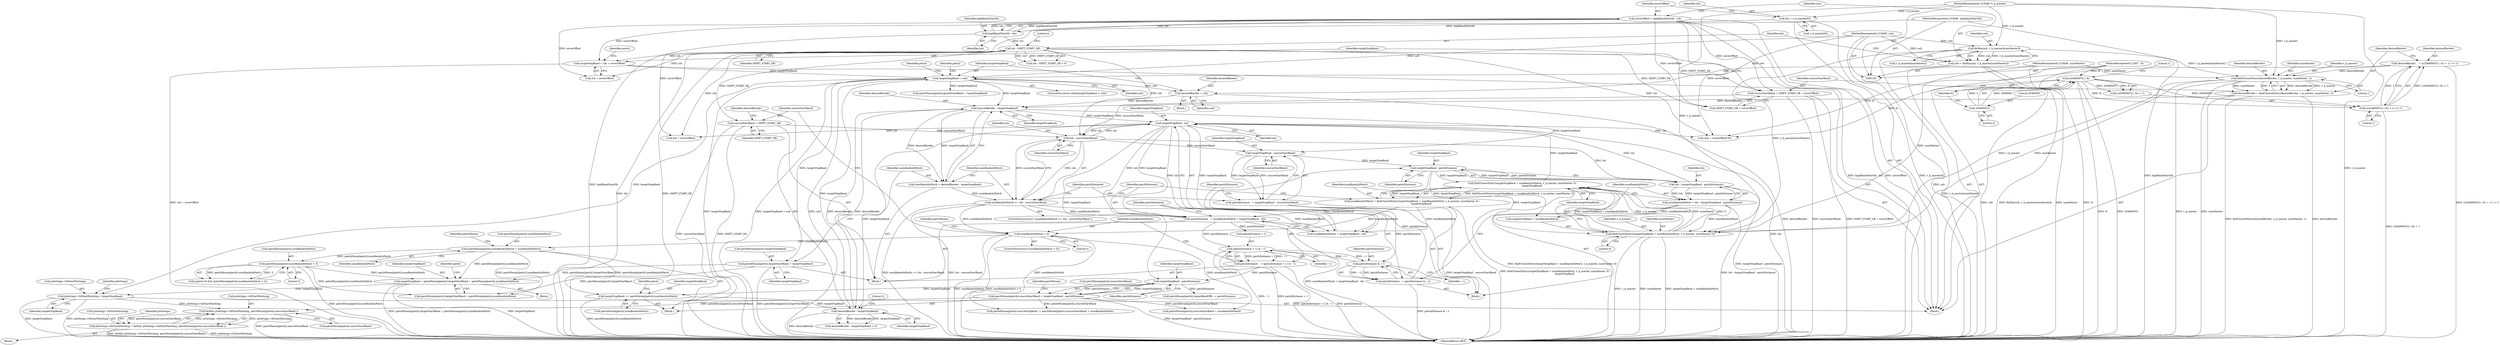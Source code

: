 digraph "0_Android_8e3be529372892e20ccf196809bc73276c822189_0@array" {
"1000438" [label="(Call,fixMin( pSettings->lbStartPatching, patchParam[patch].sourceStartBand ))"];
"1000412" [label="(Call,pSettings->lbStartPatching = targetStopBand)"];
"1000226" [label="(Call,targetStopBand < usb)"];
"1000217" [label="(Call,targetStopBand = lsb + xoverOffset)"];
"1000187" [label="(Call,lsb - SHIFT_START_SB)"];
"1000173" [label="(Call,highBandStartSb - lsb)"];
"1000138" [label="(MethodParameterIn,UCHAR  highBandStartSb)"];
"1000165" [label="(Call,lsb = v_k_master[0])"];
"1000139" [label="(MethodParameterIn,UCHAR *v_k_master)"];
"1000171" [label="(Call,xoverOffset = highBandStartSb - lsb)"];
"1000360" [label="(Call,desiredBorder - targetStopBand)"];
"1000253" [label="(Call,desiredBorder - targetStopBand)"];
"1000205" [label="(Call,desiredBorder = findClosestEntry(desiredBorder, v_k_master, numMaster, 1))"];
"1000207" [label="(Call,findClosestEntry(desiredBorder, v_k_master, numMaster, 1))"];
"1000194" [label="(Call,desiredBorder    = (((2048000*2) / fs) + 1) >> 1)"];
"1000196" [label="(Call,(((2048000*2) / fs) + 1) >> 1)"];
"1000198" [label="(Call,(2048000*2) / fs)"];
"1000199" [label="(Call,2048000*2)"];
"1000144" [label="(MethodParameterIn,UINT   fs)"];
"1000180" [label="(Call,fixMin(usb, v_k_master[numMaster]))"];
"1000143" [label="(MethodParameterIn,UCHAR  usb)"];
"1000140" [label="(MethodParameterIn,UCHAR  numMaster)"];
"1000365" [label="(Call,desiredBorder = usb)"];
"1000295" [label="(Call,targetStopBand - lsb)"];
"1000282" [label="(Call,findClosestEntry(targetStopBand + numBandsInPatch, v_k_master, numMaster, 0) -\n                        targetStopBand)"];
"1000283" [label="(Call,findClosestEntry(targetStopBand + numBandsInPatch, v_k_master, numMaster, 0))"];
"1000277" [label="(Call,targetStopBand - patchDistance)"];
"1000265" [label="(Call,targetStopBand - sourceStartBand)"];
"1000259" [label="(Call,lsb - sourceStartBand)"];
"1000355" [label="(Call,sourceStartBand = SHIFT_START_SB)"];
"1000212" [label="(Call,sourceStartBand = SHIFT_START_SB + xoverOffset)"];
"1000268" [label="(Call,patchDistance   = patchDistance & ~1)"];
"1000270" [label="(Call,patchDistance & ~1)"];
"1000263" [label="(Call,patchDistance   = targetStopBand - sourceStartBand)"];
"1000300" [label="(Call,(patchDistance + 1) & ~1)"];
"1000291" [label="(Call,patchDistance   = numBandsInPatch + targetStopBand - lsb)"];
"1000257" [label="(Call,numBandsInPatch >= lsb - sourceStartBand)"];
"1000251" [label="(Call,numBandsInPatch = desiredBorder - targetStopBand)"];
"1000280" [label="(Call,numBandsInPatch = findClosestEntry(targetStopBand + numBandsInPatch, v_k_master, numMaster, 0) -\n                        targetStopBand)"];
"1000273" [label="(Call,numBandsInPatch = lsb - (targetStopBand - patchDistance))"];
"1000275" [label="(Call,lsb - (targetStopBand - patchDistance))"];
"1000346" [label="(Call,targetStopBand += patchParam[patch].numBandsInPatch)"];
"1000326" [label="(Call,patchParam[patch].numBandsInPatch = numBandsInPatch)"];
"1000306" [label="(Call,numBandsInPatch > 0)"];
"1000316" [label="(Call,targetStopBand - patchDistance)"];
"1000298" [label="(Call,patchDistance   = (patchDistance + 1) & ~1)"];
"1000178" [label="(Call,usb = fixMin(usb, v_k_master[numMaster]))"];
"1000385" [label="(Call,targetStopBand = patchParam[patch].targetStartBand + patchParam[patch].numBandsInPatch)"];
"1000244" [label="(Call,patchParam[patch].targetStartBand = targetStopBand)"];
"1000375" [label="(Call,patchParam[patch].numBandsInPatch < 3)"];
"1000434" [label="(Call,pSettings->lbStartPatching = fixMin( pSettings->lbStartPatching, patchParam[patch].sourceStartBand ))"];
"1000438" [label="(Call,fixMin( pSettings->lbStartPatching, patchParam[patch].sourceStartBand ))"];
"1000310" [label="(Call,patchParam[patch].sourceStartBand = targetStopBand - patchDistance)"];
"1000281" [label="(Identifier,numBandsInPatch)"];
"1000273" [label="(Call,numBandsInPatch = lsb - (targetStopBand - patchDistance))"];
"1000188" [label="(Identifier,lsb)"];
"1000364" [label="(Block,)"];
"1000354" [label="(Identifier,patch)"];
"1000439" [label="(Call,pSettings->lbStartPatching)"];
"1000266" [label="(Identifier,targetStopBand)"];
"1000381" [label="(Literal,3)"];
"1000262" [label="(Block,)"];
"1000371" [label="(Call,(patch>0) && (patchParam[patch].numBandsInPatch < 3))"];
"1000205" [label="(Call,desiredBorder = findClosestEntry(desiredBorder, v_k_master, numMaster, 1))"];
"1000219" [label="(Call,lsb + xoverOffset)"];
"1000199" [label="(Call,2048000*2)"];
"1000291" [label="(Call,patchDistance   = numBandsInPatch + targetStopBand - lsb)"];
"1000310" [label="(Call,patchParam[patch].sourceStartBand = targetStopBand - patchDistance)"];
"1000194" [label="(Call,desiredBorder    = (((2048000*2) / fs) + 1) >> 1)"];
"1000186" [label="(Call,lsb - SHIFT_START_SB < 4)"];
"1000369" [label="(Identifier,patch)"];
"1000347" [label="(Identifier,targetStopBand)"];
"1000257" [label="(Call,numBandsInPatch >= lsb - sourceStartBand)"];
"1000327" [label="(Call,patchParam[patch].numBandsInPatch)"];
"1000208" [label="(Identifier,desiredBorder)"];
"1000300" [label="(Call,(patchDistance + 1) & ~1)"];
"1000270" [label="(Call,patchDistance & ~1)"];
"1000309" [label="(Block,)"];
"1000166" [label="(Identifier,lsb)"];
"1000202" [label="(Identifier,fs)"];
"1000140" [label="(MethodParameterIn,UCHAR  numMaster)"];
"1000363" [label="(Literal,3)"];
"1000227" [label="(Identifier,targetStopBand)"];
"1000287" [label="(Identifier,v_k_master)"];
"1000172" [label="(Identifier,xoverOffset)"];
"1000290" [label="(Identifier,targetStopBand)"];
"1000271" [label="(Identifier,patchDistance)"];
"1000311" [label="(Call,patchParam[patch].sourceStartBand)"];
"1000211" [label="(Literal,1)"];
"1000256" [label="(ControlStructure,if ( numBandsInPatch >= lsb - sourceStartBand ))"];
"1000435" [label="(Call,pSettings->lbStartPatching)"];
"1000143" [label="(MethodParameterIn,UCHAR  usb)"];
"1000413" [label="(Call,pSettings->lbStartPatching)"];
"1000250" [label="(Identifier,targetStopBand)"];
"1000232" [label="(Identifier,patch)"];
"1000280" [label="(Call,numBandsInPatch = findClosestEntry(targetStopBand + numBandsInPatch, v_k_master, numMaster, 0) -\n                        targetStopBand)"];
"1000356" [label="(Identifier,sourceStartBand)"];
"1000355" [label="(Call,sourceStartBand = SHIFT_START_SB)"];
"1000304" [label="(Identifier,~1)"];
"1000293" [label="(Call,numBandsInPatch + targetStopBand - lsb)"];
"1000258" [label="(Identifier,numBandsInPatch)"];
"1000375" [label="(Call,patchParam[patch].numBandsInPatch < 3)"];
"1000412" [label="(Call,pSettings->lbStartPatching = targetStopBand)"];
"1000180" [label="(Call,fixMin(usb, v_k_master[numMaster]))"];
"1000282" [label="(Call,findClosestEntry(targetStopBand + numBandsInPatch, v_k_master, numMaster, 0) -\n                        targetStopBand)"];
"1000292" [label="(Identifier,patchDistance)"];
"1000263" [label="(Call,patchDistance   = targetStopBand - sourceStartBand)"];
"1000269" [label="(Identifier,patchDistance)"];
"1000255" [label="(Identifier,targetStopBand)"];
"1000333" [label="(Call,patchParam[patch].sourceStopBand  = patchParam[patch].sourceStartBand + numBandsInPatch)"];
"1000359" [label="(Call,desiredBorder - targetStopBand < 3)"];
"1000200" [label="(Literal,2048000)"];
"1000419" [label="(Identifier,pSettings)"];
"1000382" [label="(Block,)"];
"1000318" [label="(Identifier,patchDistance)"];
"1000316" [label="(Call,targetStopBand - patchDistance)"];
"1000348" [label="(Call,patchParam[patch].numBandsInPatch)"];
"1000289" [label="(Literal,0)"];
"1000387" [label="(Call,patchParam[patch].targetStartBand + patchParam[patch].numBandsInPatch)"];
"1000181" [label="(Identifier,usb)"];
"1000223" [label="(Identifier,patch)"];
"1000322" [label="(Identifier,patchParam)"];
"1000274" [label="(Identifier,numBandsInPatch)"];
"1000276" [label="(Identifier,lsb)"];
"1000217" [label="(Call,targetStopBand = lsb + xoverOffset)"];
"1000204" [label="(Literal,1)"];
"1000165" [label="(Call,lsb = v_k_master[0])"];
"1000308" [label="(Literal,0)"];
"1000171" [label="(Call,xoverOffset = highBandStartSb - lsb)"];
"1000361" [label="(Identifier,desiredBorder)"];
"1000267" [label="(Identifier,sourceStartBand)"];
"1000366" [label="(Identifier,desiredBorder)"];
"1000580" [label="(MethodReturn,RET)"];
"1000288" [label="(Identifier,numMaster)"];
"1000317" [label="(Identifier,targetStopBand)"];
"1000284" [label="(Call,targetStopBand + numBandsInPatch)"];
"1000244" [label="(Call,patchParam[patch].targetStartBand = targetStopBand)"];
"1000306" [label="(Call,numBandsInPatch > 0)"];
"1000498" [label="(Call,(lsb + xoverOffset)*fs)"];
"1000190" [label="(Literal,4)"];
"1000254" [label="(Identifier,desiredBorder)"];
"1000301" [label="(Call,patchDistance + 1)"];
"1000499" [label="(Call,lsb + xoverOffset)"];
"1000400" [label="(Identifier,patch)"];
"1000174" [label="(Identifier,highBandStartSb)"];
"1000144" [label="(MethodParameterIn,UINT   fs)"];
"1000449" [label="(Identifier,pSettings)"];
"1000416" [label="(Identifier,targetStopBand)"];
"1000178" [label="(Call,usb = fixMin(usb, v_k_master[numMaster]))"];
"1000346" [label="(Call,targetStopBand += patchParam[patch].numBandsInPatch)"];
"1000138" [label="(MethodParameterIn,UCHAR  highBandStartSb)"];
"1000272" [label="(Identifier,~1)"];
"1000261" [label="(Identifier,sourceStartBand)"];
"1000295" [label="(Call,targetStopBand - lsb)"];
"1000251" [label="(Call,numBandsInPatch = desiredBorder - targetStopBand)"];
"1000298" [label="(Call,patchDistance   = (patchDistance + 1) & ~1)"];
"1000226" [label="(Call,targetStopBand < usb)"];
"1000360" [label="(Call,desiredBorder - targetStopBand)"];
"1000206" [label="(Identifier,desiredBorder)"];
"1000299" [label="(Identifier,patchDistance)"];
"1000283" [label="(Call,findClosestEntry(targetStopBand + numBandsInPatch, v_k_master, numMaster, 0))"];
"1000210" [label="(Identifier,numMaster)"];
"1000203" [label="(Literal,1)"];
"1000264" [label="(Identifier,patchDistance)"];
"1000278" [label="(Identifier,targetStopBand)"];
"1000139" [label="(MethodParameterIn,UCHAR *v_k_master)"];
"1000253" [label="(Call,desiredBorder - targetStopBand)"];
"1000305" [label="(ControlStructure,if (numBandsInPatch > 0))"];
"1000365" [label="(Call,desiredBorder = usb)"];
"1000201" [label="(Literal,2)"];
"1000167" [label="(Call,v_k_master[0])"];
"1000145" [label="(Block,)"];
"1000296" [label="(Identifier,targetStopBand)"];
"1000265" [label="(Call,targetStopBand - sourceStartBand)"];
"1000268" [label="(Call,patchDistance   = patchDistance & ~1)"];
"1000357" [label="(Identifier,SHIFT_START_SB)"];
"1000307" [label="(Identifier,numBandsInPatch)"];
"1000319" [label="(Call,patchParam[patch].targetBandOffs  = patchDistance)"];
"1000245" [label="(Call,patchParam[patch].targetStartBand)"];
"1000433" [label="(Block,)"];
"1000197" [label="(Call,((2048000*2) / fs) + 1)"];
"1000313" [label="(Identifier,patchParam)"];
"1000209" [label="(Identifier,v_k_master)"];
"1000442" [label="(Call,patchParam[patch].sourceStartBand)"];
"1000260" [label="(Identifier,lsb)"];
"1000326" [label="(Call,patchParam[patch].numBandsInPatch = numBandsInPatch)"];
"1000438" [label="(Call,fixMin( pSettings->lbStartPatching, patchParam[patch].sourceStartBand ))"];
"1000385" [label="(Call,targetStopBand = patchParam[patch].targetStartBand + patchParam[patch].numBandsInPatch)"];
"1000252" [label="(Identifier,numBandsInPatch)"];
"1000187" [label="(Call,lsb - SHIFT_START_SB)"];
"1000212" [label="(Call,sourceStartBand = SHIFT_START_SB + xoverOffset)"];
"1000367" [label="(Identifier,usb)"];
"1000218" [label="(Identifier,targetStopBand)"];
"1000207" [label="(Call,findClosestEntry(desiredBorder, v_k_master, numMaster, 1))"];
"1000214" [label="(Call,SHIFT_START_SB + xoverOffset)"];
"1000229" [label="(Block,)"];
"1000228" [label="(Identifier,usb)"];
"1000237" [label="(Call,patchParam[patch].guardStartBand = targetStopBand)"];
"1000196" [label="(Call,(((2048000*2) / fs) + 1) >> 1)"];
"1000336" [label="(Identifier,patchParam)"];
"1000189" [label="(Identifier,SHIFT_START_SB)"];
"1000225" [label="(ControlStructure,while(targetStopBand < usb))"];
"1000195" [label="(Identifier,desiredBorder)"];
"1000275" [label="(Call,lsb - (targetStopBand - patchDistance))"];
"1000173" [label="(Call,highBandStartSb - lsb)"];
"1000259" [label="(Call,lsb - sourceStartBand)"];
"1000362" [label="(Identifier,targetStopBand)"];
"1000182" [label="(Call,v_k_master[numMaster])"];
"1000386" [label="(Identifier,targetStopBand)"];
"1000198" [label="(Call,(2048000*2) / fs)"];
"1000279" [label="(Identifier,patchDistance)"];
"1000332" [label="(Identifier,numBandsInPatch)"];
"1000297" [label="(Identifier,lsb)"];
"1000179" [label="(Identifier,usb)"];
"1000339" [label="(Call,patchParam[patch].sourceStartBand + numBandsInPatch)"];
"1000175" [label="(Identifier,lsb)"];
"1000434" [label="(Call,pSettings->lbStartPatching = fixMin( pSettings->lbStartPatching, patchParam[patch].sourceStartBand ))"];
"1000213" [label="(Identifier,sourceStartBand)"];
"1000376" [label="(Call,patchParam[patch].numBandsInPatch)"];
"1000277" [label="(Call,targetStopBand - patchDistance)"];
"1000438" -> "1000434"  [label="AST: "];
"1000438" -> "1000442"  [label="CFG: "];
"1000439" -> "1000438"  [label="AST: "];
"1000442" -> "1000438"  [label="AST: "];
"1000434" -> "1000438"  [label="CFG: "];
"1000438" -> "1000580"  [label="DDG: patchParam[patch].sourceStartBand"];
"1000438" -> "1000434"  [label="DDG: pSettings->lbStartPatching"];
"1000438" -> "1000434"  [label="DDG: patchParam[patch].sourceStartBand"];
"1000412" -> "1000438"  [label="DDG: pSettings->lbStartPatching"];
"1000434" -> "1000438"  [label="DDG: pSettings->lbStartPatching"];
"1000310" -> "1000438"  [label="DDG: patchParam[patch].sourceStartBand"];
"1000412" -> "1000145"  [label="AST: "];
"1000412" -> "1000416"  [label="CFG: "];
"1000413" -> "1000412"  [label="AST: "];
"1000416" -> "1000412"  [label="AST: "];
"1000419" -> "1000412"  [label="CFG: "];
"1000412" -> "1000580"  [label="DDG: pSettings->lbStartPatching"];
"1000412" -> "1000580"  [label="DDG: targetStopBand"];
"1000226" -> "1000412"  [label="DDG: targetStopBand"];
"1000385" -> "1000412"  [label="DDG: targetStopBand"];
"1000226" -> "1000225"  [label="AST: "];
"1000226" -> "1000228"  [label="CFG: "];
"1000227" -> "1000226"  [label="AST: "];
"1000228" -> "1000226"  [label="AST: "];
"1000232" -> "1000226"  [label="CFG: "];
"1000369" -> "1000226"  [label="CFG: "];
"1000226" -> "1000580"  [label="DDG: targetStopBand"];
"1000226" -> "1000580"  [label="DDG: targetStopBand < usb"];
"1000226" -> "1000580"  [label="DDG: usb"];
"1000217" -> "1000226"  [label="DDG: targetStopBand"];
"1000360" -> "1000226"  [label="DDG: targetStopBand"];
"1000178" -> "1000226"  [label="DDG: usb"];
"1000143" -> "1000226"  [label="DDG: usb"];
"1000226" -> "1000237"  [label="DDG: targetStopBand"];
"1000226" -> "1000244"  [label="DDG: targetStopBand"];
"1000226" -> "1000253"  [label="DDG: targetStopBand"];
"1000226" -> "1000365"  [label="DDG: usb"];
"1000217" -> "1000145"  [label="AST: "];
"1000217" -> "1000219"  [label="CFG: "];
"1000218" -> "1000217"  [label="AST: "];
"1000219" -> "1000217"  [label="AST: "];
"1000223" -> "1000217"  [label="CFG: "];
"1000217" -> "1000580"  [label="DDG: lsb + xoverOffset"];
"1000187" -> "1000217"  [label="DDG: lsb"];
"1000171" -> "1000217"  [label="DDG: xoverOffset"];
"1000187" -> "1000186"  [label="AST: "];
"1000187" -> "1000189"  [label="CFG: "];
"1000188" -> "1000187"  [label="AST: "];
"1000189" -> "1000187"  [label="AST: "];
"1000190" -> "1000187"  [label="CFG: "];
"1000187" -> "1000580"  [label="DDG: lsb"];
"1000187" -> "1000580"  [label="DDG: SHIFT_START_SB"];
"1000187" -> "1000186"  [label="DDG: lsb"];
"1000187" -> "1000186"  [label="DDG: SHIFT_START_SB"];
"1000173" -> "1000187"  [label="DDG: lsb"];
"1000187" -> "1000212"  [label="DDG: SHIFT_START_SB"];
"1000187" -> "1000214"  [label="DDG: SHIFT_START_SB"];
"1000187" -> "1000219"  [label="DDG: lsb"];
"1000187" -> "1000259"  [label="DDG: lsb"];
"1000187" -> "1000355"  [label="DDG: SHIFT_START_SB"];
"1000187" -> "1000498"  [label="DDG: lsb"];
"1000187" -> "1000499"  [label="DDG: lsb"];
"1000173" -> "1000171"  [label="AST: "];
"1000173" -> "1000175"  [label="CFG: "];
"1000174" -> "1000173"  [label="AST: "];
"1000175" -> "1000173"  [label="AST: "];
"1000171" -> "1000173"  [label="CFG: "];
"1000173" -> "1000580"  [label="DDG: highBandStartSb"];
"1000173" -> "1000171"  [label="DDG: highBandStartSb"];
"1000173" -> "1000171"  [label="DDG: lsb"];
"1000138" -> "1000173"  [label="DDG: highBandStartSb"];
"1000165" -> "1000173"  [label="DDG: lsb"];
"1000138" -> "1000136"  [label="AST: "];
"1000138" -> "1000580"  [label="DDG: highBandStartSb"];
"1000165" -> "1000145"  [label="AST: "];
"1000165" -> "1000167"  [label="CFG: "];
"1000166" -> "1000165"  [label="AST: "];
"1000167" -> "1000165"  [label="AST: "];
"1000172" -> "1000165"  [label="CFG: "];
"1000165" -> "1000580"  [label="DDG: v_k_master[0]"];
"1000139" -> "1000165"  [label="DDG: v_k_master"];
"1000139" -> "1000136"  [label="AST: "];
"1000139" -> "1000580"  [label="DDG: v_k_master"];
"1000139" -> "1000180"  [label="DDG: v_k_master"];
"1000139" -> "1000207"  [label="DDG: v_k_master"];
"1000139" -> "1000283"  [label="DDG: v_k_master"];
"1000171" -> "1000145"  [label="AST: "];
"1000172" -> "1000171"  [label="AST: "];
"1000179" -> "1000171"  [label="CFG: "];
"1000171" -> "1000580"  [label="DDG: xoverOffset"];
"1000171" -> "1000580"  [label="DDG: highBandStartSb - lsb"];
"1000171" -> "1000212"  [label="DDG: xoverOffset"];
"1000171" -> "1000214"  [label="DDG: xoverOffset"];
"1000171" -> "1000219"  [label="DDG: xoverOffset"];
"1000171" -> "1000498"  [label="DDG: xoverOffset"];
"1000171" -> "1000499"  [label="DDG: xoverOffset"];
"1000360" -> "1000359"  [label="AST: "];
"1000360" -> "1000362"  [label="CFG: "];
"1000361" -> "1000360"  [label="AST: "];
"1000362" -> "1000360"  [label="AST: "];
"1000363" -> "1000360"  [label="CFG: "];
"1000360" -> "1000580"  [label="DDG: desiredBorder"];
"1000360" -> "1000253"  [label="DDG: desiredBorder"];
"1000360" -> "1000359"  [label="DDG: desiredBorder"];
"1000360" -> "1000359"  [label="DDG: targetStopBand"];
"1000253" -> "1000360"  [label="DDG: desiredBorder"];
"1000295" -> "1000360"  [label="DDG: targetStopBand"];
"1000346" -> "1000360"  [label="DDG: targetStopBand"];
"1000253" -> "1000251"  [label="AST: "];
"1000253" -> "1000255"  [label="CFG: "];
"1000254" -> "1000253"  [label="AST: "];
"1000255" -> "1000253"  [label="AST: "];
"1000251" -> "1000253"  [label="CFG: "];
"1000253" -> "1000251"  [label="DDG: desiredBorder"];
"1000253" -> "1000251"  [label="DDG: targetStopBand"];
"1000205" -> "1000253"  [label="DDG: desiredBorder"];
"1000365" -> "1000253"  [label="DDG: desiredBorder"];
"1000253" -> "1000265"  [label="DDG: targetStopBand"];
"1000253" -> "1000295"  [label="DDG: targetStopBand"];
"1000205" -> "1000145"  [label="AST: "];
"1000205" -> "1000207"  [label="CFG: "];
"1000206" -> "1000205"  [label="AST: "];
"1000207" -> "1000205"  [label="AST: "];
"1000213" -> "1000205"  [label="CFG: "];
"1000205" -> "1000580"  [label="DDG: desiredBorder"];
"1000205" -> "1000580"  [label="DDG: findClosestEntry(desiredBorder, v_k_master, numMaster, 1)"];
"1000207" -> "1000205"  [label="DDG: desiredBorder"];
"1000207" -> "1000205"  [label="DDG: v_k_master"];
"1000207" -> "1000205"  [label="DDG: numMaster"];
"1000207" -> "1000205"  [label="DDG: 1"];
"1000207" -> "1000211"  [label="CFG: "];
"1000208" -> "1000207"  [label="AST: "];
"1000209" -> "1000207"  [label="AST: "];
"1000210" -> "1000207"  [label="AST: "];
"1000211" -> "1000207"  [label="AST: "];
"1000207" -> "1000580"  [label="DDG: v_k_master"];
"1000207" -> "1000580"  [label="DDG: numMaster"];
"1000194" -> "1000207"  [label="DDG: desiredBorder"];
"1000180" -> "1000207"  [label="DDG: v_k_master[numMaster]"];
"1000140" -> "1000207"  [label="DDG: numMaster"];
"1000207" -> "1000283"  [label="DDG: v_k_master"];
"1000207" -> "1000283"  [label="DDG: numMaster"];
"1000194" -> "1000145"  [label="AST: "];
"1000194" -> "1000196"  [label="CFG: "];
"1000195" -> "1000194"  [label="AST: "];
"1000196" -> "1000194"  [label="AST: "];
"1000206" -> "1000194"  [label="CFG: "];
"1000194" -> "1000580"  [label="DDG: (((2048000*2) / fs) + 1) >> 1"];
"1000196" -> "1000194"  [label="DDG: ((2048000*2) / fs) + 1"];
"1000196" -> "1000194"  [label="DDG: 1"];
"1000196" -> "1000204"  [label="CFG: "];
"1000197" -> "1000196"  [label="AST: "];
"1000204" -> "1000196"  [label="AST: "];
"1000196" -> "1000580"  [label="DDG: ((2048000*2) / fs) + 1"];
"1000198" -> "1000196"  [label="DDG: 2048000*2"];
"1000198" -> "1000196"  [label="DDG: fs"];
"1000198" -> "1000197"  [label="AST: "];
"1000198" -> "1000202"  [label="CFG: "];
"1000199" -> "1000198"  [label="AST: "];
"1000202" -> "1000198"  [label="AST: "];
"1000203" -> "1000198"  [label="CFG: "];
"1000198" -> "1000580"  [label="DDG: 2048000*2"];
"1000198" -> "1000580"  [label="DDG: fs"];
"1000198" -> "1000197"  [label="DDG: 2048000*2"];
"1000198" -> "1000197"  [label="DDG: fs"];
"1000199" -> "1000198"  [label="DDG: 2048000"];
"1000199" -> "1000198"  [label="DDG: 2"];
"1000144" -> "1000198"  [label="DDG: fs"];
"1000198" -> "1000498"  [label="DDG: fs"];
"1000199" -> "1000201"  [label="CFG: "];
"1000200" -> "1000199"  [label="AST: "];
"1000201" -> "1000199"  [label="AST: "];
"1000202" -> "1000199"  [label="CFG: "];
"1000144" -> "1000136"  [label="AST: "];
"1000144" -> "1000580"  [label="DDG: fs"];
"1000144" -> "1000498"  [label="DDG: fs"];
"1000180" -> "1000178"  [label="AST: "];
"1000180" -> "1000182"  [label="CFG: "];
"1000181" -> "1000180"  [label="AST: "];
"1000182" -> "1000180"  [label="AST: "];
"1000178" -> "1000180"  [label="CFG: "];
"1000180" -> "1000580"  [label="DDG: v_k_master[numMaster]"];
"1000180" -> "1000178"  [label="DDG: usb"];
"1000180" -> "1000178"  [label="DDG: v_k_master[numMaster]"];
"1000143" -> "1000180"  [label="DDG: usb"];
"1000180" -> "1000283"  [label="DDG: v_k_master[numMaster]"];
"1000143" -> "1000136"  [label="AST: "];
"1000143" -> "1000580"  [label="DDG: usb"];
"1000143" -> "1000178"  [label="DDG: usb"];
"1000143" -> "1000365"  [label="DDG: usb"];
"1000140" -> "1000136"  [label="AST: "];
"1000140" -> "1000580"  [label="DDG: numMaster"];
"1000140" -> "1000283"  [label="DDG: numMaster"];
"1000365" -> "1000364"  [label="AST: "];
"1000365" -> "1000367"  [label="CFG: "];
"1000366" -> "1000365"  [label="AST: "];
"1000367" -> "1000365"  [label="AST: "];
"1000227" -> "1000365"  [label="CFG: "];
"1000365" -> "1000580"  [label="DDG: desiredBorder"];
"1000295" -> "1000293"  [label="AST: "];
"1000295" -> "1000297"  [label="CFG: "];
"1000296" -> "1000295"  [label="AST: "];
"1000297" -> "1000295"  [label="AST: "];
"1000293" -> "1000295"  [label="CFG: "];
"1000295" -> "1000580"  [label="DDG: lsb"];
"1000295" -> "1000259"  [label="DDG: lsb"];
"1000295" -> "1000291"  [label="DDG: targetStopBand"];
"1000295" -> "1000291"  [label="DDG: lsb"];
"1000295" -> "1000293"  [label="DDG: targetStopBand"];
"1000295" -> "1000293"  [label="DDG: lsb"];
"1000282" -> "1000295"  [label="DDG: targetStopBand"];
"1000259" -> "1000295"  [label="DDG: lsb"];
"1000275" -> "1000295"  [label="DDG: lsb"];
"1000295" -> "1000316"  [label="DDG: targetStopBand"];
"1000295" -> "1000498"  [label="DDG: lsb"];
"1000295" -> "1000499"  [label="DDG: lsb"];
"1000282" -> "1000280"  [label="AST: "];
"1000282" -> "1000290"  [label="CFG: "];
"1000283" -> "1000282"  [label="AST: "];
"1000290" -> "1000282"  [label="AST: "];
"1000280" -> "1000282"  [label="CFG: "];
"1000282" -> "1000580"  [label="DDG: findClosestEntry(targetStopBand + numBandsInPatch, v_k_master, numMaster, 0)"];
"1000282" -> "1000280"  [label="DDG: findClosestEntry(targetStopBand + numBandsInPatch, v_k_master, numMaster, 0)"];
"1000282" -> "1000280"  [label="DDG: targetStopBand"];
"1000283" -> "1000282"  [label="DDG: targetStopBand + numBandsInPatch"];
"1000283" -> "1000282"  [label="DDG: v_k_master"];
"1000283" -> "1000282"  [label="DDG: numMaster"];
"1000283" -> "1000282"  [label="DDG: 0"];
"1000277" -> "1000282"  [label="DDG: targetStopBand"];
"1000283" -> "1000289"  [label="CFG: "];
"1000284" -> "1000283"  [label="AST: "];
"1000287" -> "1000283"  [label="AST: "];
"1000288" -> "1000283"  [label="AST: "];
"1000289" -> "1000283"  [label="AST: "];
"1000290" -> "1000283"  [label="CFG: "];
"1000283" -> "1000580"  [label="DDG: targetStopBand + numBandsInPatch"];
"1000283" -> "1000580"  [label="DDG: v_k_master"];
"1000283" -> "1000580"  [label="DDG: numMaster"];
"1000277" -> "1000283"  [label="DDG: targetStopBand"];
"1000273" -> "1000283"  [label="DDG: numBandsInPatch"];
"1000277" -> "1000275"  [label="AST: "];
"1000277" -> "1000279"  [label="CFG: "];
"1000278" -> "1000277"  [label="AST: "];
"1000279" -> "1000277"  [label="AST: "];
"1000275" -> "1000277"  [label="CFG: "];
"1000277" -> "1000275"  [label="DDG: targetStopBand"];
"1000277" -> "1000275"  [label="DDG: patchDistance"];
"1000265" -> "1000277"  [label="DDG: targetStopBand"];
"1000268" -> "1000277"  [label="DDG: patchDistance"];
"1000277" -> "1000284"  [label="DDG: targetStopBand"];
"1000265" -> "1000263"  [label="AST: "];
"1000265" -> "1000267"  [label="CFG: "];
"1000266" -> "1000265"  [label="AST: "];
"1000267" -> "1000265"  [label="AST: "];
"1000263" -> "1000265"  [label="CFG: "];
"1000265" -> "1000263"  [label="DDG: targetStopBand"];
"1000265" -> "1000263"  [label="DDG: sourceStartBand"];
"1000259" -> "1000265"  [label="DDG: sourceStartBand"];
"1000259" -> "1000257"  [label="AST: "];
"1000259" -> "1000261"  [label="CFG: "];
"1000260" -> "1000259"  [label="AST: "];
"1000261" -> "1000259"  [label="AST: "];
"1000257" -> "1000259"  [label="CFG: "];
"1000259" -> "1000257"  [label="DDG: lsb"];
"1000259" -> "1000257"  [label="DDG: sourceStartBand"];
"1000355" -> "1000259"  [label="DDG: sourceStartBand"];
"1000212" -> "1000259"  [label="DDG: sourceStartBand"];
"1000259" -> "1000275"  [label="DDG: lsb"];
"1000355" -> "1000229"  [label="AST: "];
"1000355" -> "1000357"  [label="CFG: "];
"1000356" -> "1000355"  [label="AST: "];
"1000357" -> "1000355"  [label="AST: "];
"1000361" -> "1000355"  [label="CFG: "];
"1000355" -> "1000580"  [label="DDG: sourceStartBand"];
"1000355" -> "1000580"  [label="DDG: SHIFT_START_SB"];
"1000212" -> "1000145"  [label="AST: "];
"1000212" -> "1000214"  [label="CFG: "];
"1000213" -> "1000212"  [label="AST: "];
"1000214" -> "1000212"  [label="AST: "];
"1000218" -> "1000212"  [label="CFG: "];
"1000212" -> "1000580"  [label="DDG: SHIFT_START_SB + xoverOffset"];
"1000212" -> "1000580"  [label="DDG: sourceStartBand"];
"1000268" -> "1000262"  [label="AST: "];
"1000268" -> "1000270"  [label="CFG: "];
"1000269" -> "1000268"  [label="AST: "];
"1000270" -> "1000268"  [label="AST: "];
"1000274" -> "1000268"  [label="CFG: "];
"1000268" -> "1000580"  [label="DDG: patchDistance & ~1"];
"1000270" -> "1000268"  [label="DDG: patchDistance"];
"1000270" -> "1000268"  [label="DDG: ~1"];
"1000270" -> "1000272"  [label="CFG: "];
"1000271" -> "1000270"  [label="AST: "];
"1000272" -> "1000270"  [label="AST: "];
"1000263" -> "1000270"  [label="DDG: patchDistance"];
"1000300" -> "1000270"  [label="DDG: ~1"];
"1000270" -> "1000300"  [label="DDG: ~1"];
"1000263" -> "1000262"  [label="AST: "];
"1000264" -> "1000263"  [label="AST: "];
"1000269" -> "1000263"  [label="CFG: "];
"1000263" -> "1000580"  [label="DDG: targetStopBand - sourceStartBand"];
"1000300" -> "1000298"  [label="AST: "];
"1000300" -> "1000304"  [label="CFG: "];
"1000301" -> "1000300"  [label="AST: "];
"1000304" -> "1000300"  [label="AST: "];
"1000298" -> "1000300"  [label="CFG: "];
"1000300" -> "1000580"  [label="DDG: ~1"];
"1000300" -> "1000580"  [label="DDG: patchDistance + 1"];
"1000300" -> "1000298"  [label="DDG: patchDistance + 1"];
"1000300" -> "1000298"  [label="DDG: ~1"];
"1000291" -> "1000300"  [label="DDG: patchDistance"];
"1000291" -> "1000229"  [label="AST: "];
"1000291" -> "1000293"  [label="CFG: "];
"1000292" -> "1000291"  [label="AST: "];
"1000293" -> "1000291"  [label="AST: "];
"1000299" -> "1000291"  [label="CFG: "];
"1000291" -> "1000580"  [label="DDG: numBandsInPatch + targetStopBand - lsb"];
"1000257" -> "1000291"  [label="DDG: numBandsInPatch"];
"1000280" -> "1000291"  [label="DDG: numBandsInPatch"];
"1000291" -> "1000301"  [label="DDG: patchDistance"];
"1000257" -> "1000256"  [label="AST: "];
"1000258" -> "1000257"  [label="AST: "];
"1000264" -> "1000257"  [label="CFG: "];
"1000292" -> "1000257"  [label="CFG: "];
"1000257" -> "1000580"  [label="DDG: lsb - sourceStartBand"];
"1000257" -> "1000580"  [label="DDG: numBandsInPatch >= lsb - sourceStartBand"];
"1000251" -> "1000257"  [label="DDG: numBandsInPatch"];
"1000257" -> "1000293"  [label="DDG: numBandsInPatch"];
"1000257" -> "1000306"  [label="DDG: numBandsInPatch"];
"1000251" -> "1000229"  [label="AST: "];
"1000252" -> "1000251"  [label="AST: "];
"1000258" -> "1000251"  [label="CFG: "];
"1000280" -> "1000262"  [label="AST: "];
"1000281" -> "1000280"  [label="AST: "];
"1000292" -> "1000280"  [label="CFG: "];
"1000280" -> "1000580"  [label="DDG: findClosestEntry(targetStopBand + numBandsInPatch, v_k_master, numMaster, 0) -\n                        targetStopBand"];
"1000280" -> "1000293"  [label="DDG: numBandsInPatch"];
"1000280" -> "1000306"  [label="DDG: numBandsInPatch"];
"1000273" -> "1000262"  [label="AST: "];
"1000273" -> "1000275"  [label="CFG: "];
"1000274" -> "1000273"  [label="AST: "];
"1000275" -> "1000273"  [label="AST: "];
"1000281" -> "1000273"  [label="CFG: "];
"1000273" -> "1000580"  [label="DDG: lsb - (targetStopBand - patchDistance)"];
"1000275" -> "1000273"  [label="DDG: lsb"];
"1000275" -> "1000273"  [label="DDG: targetStopBand - patchDistance"];
"1000273" -> "1000284"  [label="DDG: numBandsInPatch"];
"1000276" -> "1000275"  [label="AST: "];
"1000275" -> "1000580"  [label="DDG: targetStopBand - patchDistance"];
"1000346" -> "1000309"  [label="AST: "];
"1000346" -> "1000348"  [label="CFG: "];
"1000347" -> "1000346"  [label="AST: "];
"1000348" -> "1000346"  [label="AST: "];
"1000354" -> "1000346"  [label="CFG: "];
"1000346" -> "1000580"  [label="DDG: patchParam[patch].numBandsInPatch"];
"1000326" -> "1000346"  [label="DDG: patchParam[patch].numBandsInPatch"];
"1000316" -> "1000346"  [label="DDG: targetStopBand"];
"1000326" -> "1000309"  [label="AST: "];
"1000326" -> "1000332"  [label="CFG: "];
"1000327" -> "1000326"  [label="AST: "];
"1000332" -> "1000326"  [label="AST: "];
"1000336" -> "1000326"  [label="CFG: "];
"1000306" -> "1000326"  [label="DDG: numBandsInPatch"];
"1000326" -> "1000375"  [label="DDG: patchParam[patch].numBandsInPatch"];
"1000326" -> "1000385"  [label="DDG: patchParam[patch].numBandsInPatch"];
"1000326" -> "1000387"  [label="DDG: patchParam[patch].numBandsInPatch"];
"1000306" -> "1000305"  [label="AST: "];
"1000306" -> "1000308"  [label="CFG: "];
"1000307" -> "1000306"  [label="AST: "];
"1000308" -> "1000306"  [label="AST: "];
"1000313" -> "1000306"  [label="CFG: "];
"1000356" -> "1000306"  [label="CFG: "];
"1000306" -> "1000580"  [label="DDG: numBandsInPatch"];
"1000306" -> "1000580"  [label="DDG: numBandsInPatch > 0"];
"1000306" -> "1000333"  [label="DDG: numBandsInPatch"];
"1000306" -> "1000339"  [label="DDG: numBandsInPatch"];
"1000316" -> "1000310"  [label="AST: "];
"1000316" -> "1000318"  [label="CFG: "];
"1000317" -> "1000316"  [label="AST: "];
"1000318" -> "1000316"  [label="AST: "];
"1000310" -> "1000316"  [label="CFG: "];
"1000316" -> "1000310"  [label="DDG: targetStopBand"];
"1000316" -> "1000310"  [label="DDG: patchDistance"];
"1000298" -> "1000316"  [label="DDG: patchDistance"];
"1000316" -> "1000319"  [label="DDG: patchDistance"];
"1000298" -> "1000229"  [label="AST: "];
"1000299" -> "1000298"  [label="AST: "];
"1000307" -> "1000298"  [label="CFG: "];
"1000298" -> "1000580"  [label="DDG: patchDistance"];
"1000298" -> "1000580"  [label="DDG: (patchDistance + 1) & ~1"];
"1000178" -> "1000145"  [label="AST: "];
"1000179" -> "1000178"  [label="AST: "];
"1000188" -> "1000178"  [label="CFG: "];
"1000178" -> "1000580"  [label="DDG: usb"];
"1000178" -> "1000580"  [label="DDG: fixMin(usb, v_k_master[numMaster])"];
"1000385" -> "1000382"  [label="AST: "];
"1000385" -> "1000387"  [label="CFG: "];
"1000386" -> "1000385"  [label="AST: "];
"1000387" -> "1000385"  [label="AST: "];
"1000400" -> "1000385"  [label="CFG: "];
"1000385" -> "1000580"  [label="DDG: patchParam[patch].targetStartBand + patchParam[patch].numBandsInPatch"];
"1000385" -> "1000580"  [label="DDG: targetStopBand"];
"1000244" -> "1000385"  [label="DDG: patchParam[patch].targetStartBand"];
"1000375" -> "1000385"  [label="DDG: patchParam[patch].numBandsInPatch"];
"1000244" -> "1000229"  [label="AST: "];
"1000244" -> "1000250"  [label="CFG: "];
"1000245" -> "1000244"  [label="AST: "];
"1000250" -> "1000244"  [label="AST: "];
"1000252" -> "1000244"  [label="CFG: "];
"1000244" -> "1000580"  [label="DDG: patchParam[patch].targetStartBand"];
"1000244" -> "1000387"  [label="DDG: patchParam[patch].targetStartBand"];
"1000375" -> "1000371"  [label="AST: "];
"1000375" -> "1000381"  [label="CFG: "];
"1000376" -> "1000375"  [label="AST: "];
"1000381" -> "1000375"  [label="AST: "];
"1000371" -> "1000375"  [label="CFG: "];
"1000375" -> "1000580"  [label="DDG: patchParam[patch].numBandsInPatch"];
"1000375" -> "1000371"  [label="DDG: patchParam[patch].numBandsInPatch"];
"1000375" -> "1000371"  [label="DDG: 3"];
"1000375" -> "1000387"  [label="DDG: patchParam[patch].numBandsInPatch"];
"1000434" -> "1000433"  [label="AST: "];
"1000435" -> "1000434"  [label="AST: "];
"1000449" -> "1000434"  [label="CFG: "];
"1000434" -> "1000580"  [label="DDG: fixMin( pSettings->lbStartPatching, patchParam[patch].sourceStartBand )"];
"1000434" -> "1000580"  [label="DDG: pSettings->lbStartPatching"];
"1000310" -> "1000309"  [label="AST: "];
"1000311" -> "1000310"  [label="AST: "];
"1000322" -> "1000310"  [label="CFG: "];
"1000310" -> "1000580"  [label="DDG: targetStopBand - patchDistance"];
"1000310" -> "1000333"  [label="DDG: patchParam[patch].sourceStartBand"];
"1000310" -> "1000339"  [label="DDG: patchParam[patch].sourceStartBand"];
}
